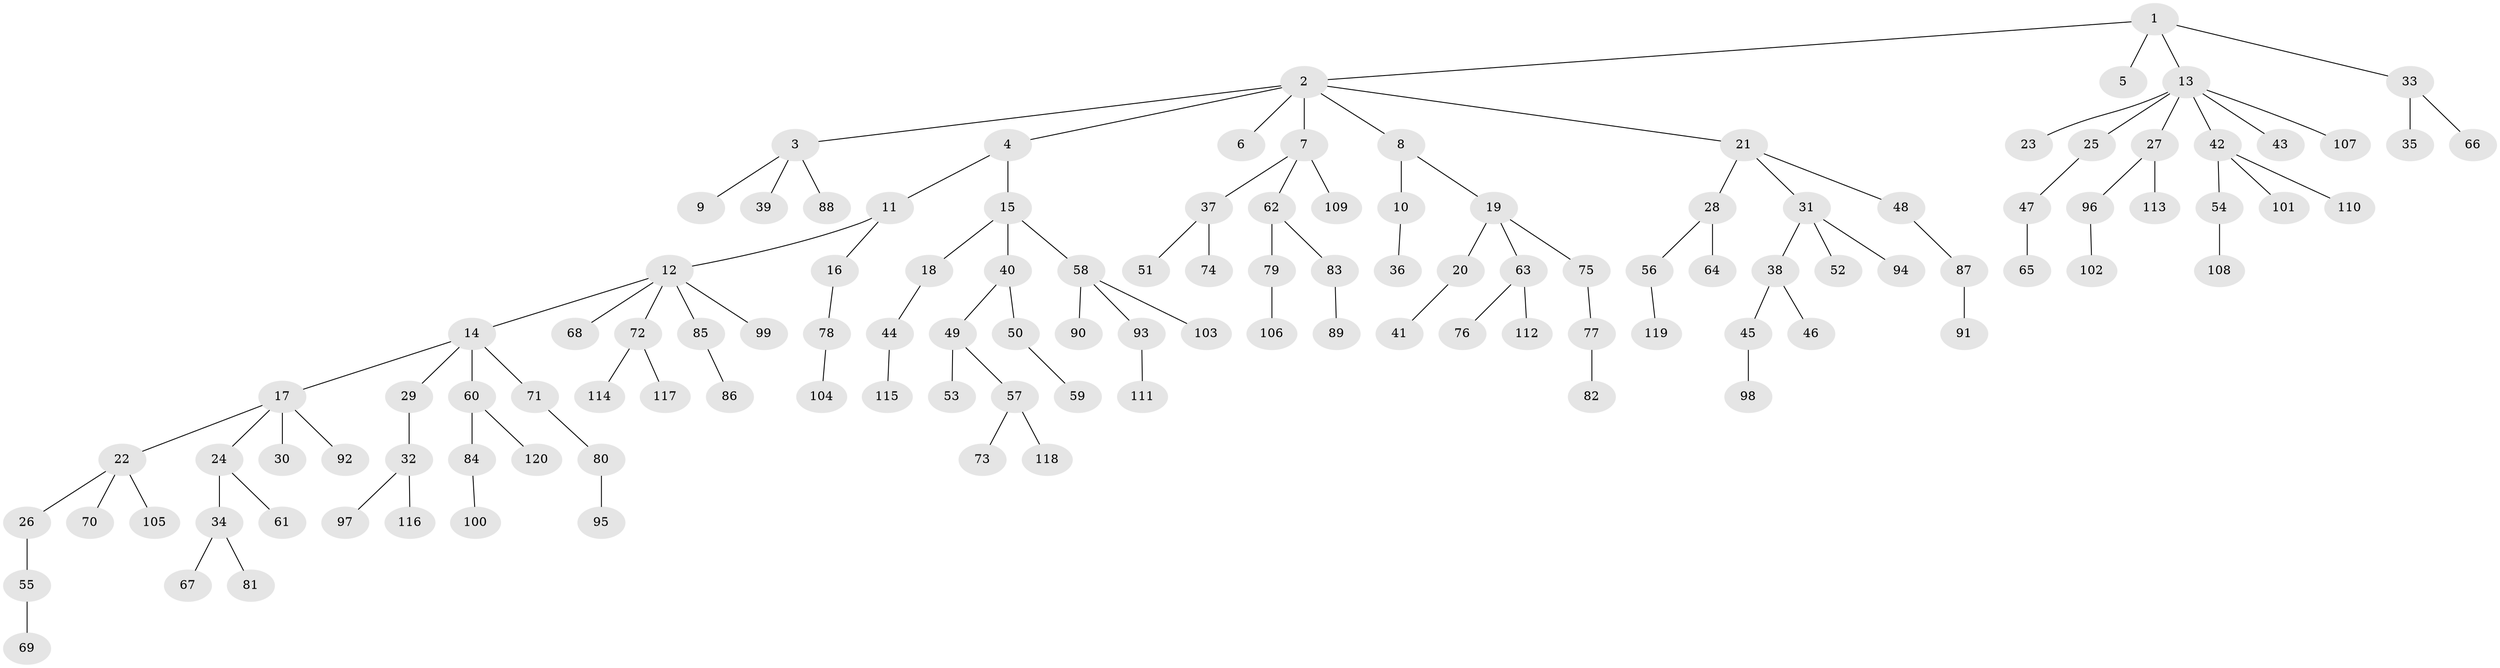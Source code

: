// Generated by graph-tools (version 1.1) at 2025/26/03/09/25 03:26:30]
// undirected, 120 vertices, 119 edges
graph export_dot {
graph [start="1"]
  node [color=gray90,style=filled];
  1;
  2;
  3;
  4;
  5;
  6;
  7;
  8;
  9;
  10;
  11;
  12;
  13;
  14;
  15;
  16;
  17;
  18;
  19;
  20;
  21;
  22;
  23;
  24;
  25;
  26;
  27;
  28;
  29;
  30;
  31;
  32;
  33;
  34;
  35;
  36;
  37;
  38;
  39;
  40;
  41;
  42;
  43;
  44;
  45;
  46;
  47;
  48;
  49;
  50;
  51;
  52;
  53;
  54;
  55;
  56;
  57;
  58;
  59;
  60;
  61;
  62;
  63;
  64;
  65;
  66;
  67;
  68;
  69;
  70;
  71;
  72;
  73;
  74;
  75;
  76;
  77;
  78;
  79;
  80;
  81;
  82;
  83;
  84;
  85;
  86;
  87;
  88;
  89;
  90;
  91;
  92;
  93;
  94;
  95;
  96;
  97;
  98;
  99;
  100;
  101;
  102;
  103;
  104;
  105;
  106;
  107;
  108;
  109;
  110;
  111;
  112;
  113;
  114;
  115;
  116;
  117;
  118;
  119;
  120;
  1 -- 2;
  1 -- 5;
  1 -- 13;
  1 -- 33;
  2 -- 3;
  2 -- 4;
  2 -- 6;
  2 -- 7;
  2 -- 8;
  2 -- 21;
  3 -- 9;
  3 -- 39;
  3 -- 88;
  4 -- 11;
  4 -- 15;
  7 -- 37;
  7 -- 62;
  7 -- 109;
  8 -- 10;
  8 -- 19;
  10 -- 36;
  11 -- 12;
  11 -- 16;
  12 -- 14;
  12 -- 68;
  12 -- 72;
  12 -- 85;
  12 -- 99;
  13 -- 23;
  13 -- 25;
  13 -- 27;
  13 -- 42;
  13 -- 43;
  13 -- 107;
  14 -- 17;
  14 -- 29;
  14 -- 60;
  14 -- 71;
  15 -- 18;
  15 -- 40;
  15 -- 58;
  16 -- 78;
  17 -- 22;
  17 -- 24;
  17 -- 30;
  17 -- 92;
  18 -- 44;
  19 -- 20;
  19 -- 63;
  19 -- 75;
  20 -- 41;
  21 -- 28;
  21 -- 31;
  21 -- 48;
  22 -- 26;
  22 -- 70;
  22 -- 105;
  24 -- 34;
  24 -- 61;
  25 -- 47;
  26 -- 55;
  27 -- 96;
  27 -- 113;
  28 -- 56;
  28 -- 64;
  29 -- 32;
  31 -- 38;
  31 -- 52;
  31 -- 94;
  32 -- 97;
  32 -- 116;
  33 -- 35;
  33 -- 66;
  34 -- 67;
  34 -- 81;
  37 -- 51;
  37 -- 74;
  38 -- 45;
  38 -- 46;
  40 -- 49;
  40 -- 50;
  42 -- 54;
  42 -- 101;
  42 -- 110;
  44 -- 115;
  45 -- 98;
  47 -- 65;
  48 -- 87;
  49 -- 53;
  49 -- 57;
  50 -- 59;
  54 -- 108;
  55 -- 69;
  56 -- 119;
  57 -- 73;
  57 -- 118;
  58 -- 90;
  58 -- 93;
  58 -- 103;
  60 -- 84;
  60 -- 120;
  62 -- 79;
  62 -- 83;
  63 -- 76;
  63 -- 112;
  71 -- 80;
  72 -- 114;
  72 -- 117;
  75 -- 77;
  77 -- 82;
  78 -- 104;
  79 -- 106;
  80 -- 95;
  83 -- 89;
  84 -- 100;
  85 -- 86;
  87 -- 91;
  93 -- 111;
  96 -- 102;
}
